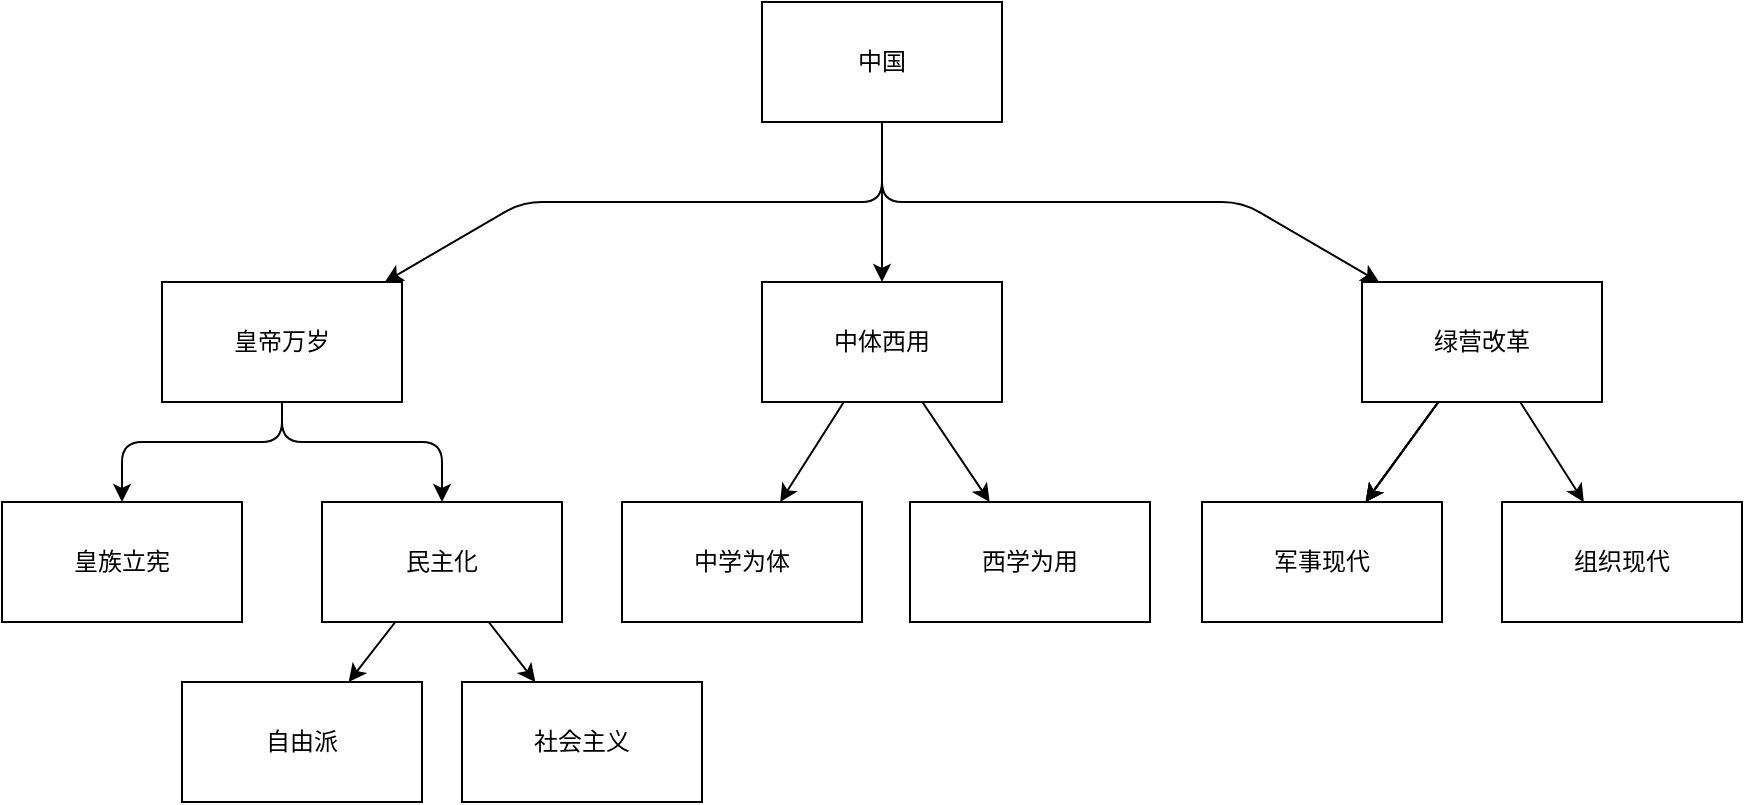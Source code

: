 <mxfile>
    <diagram id="YL8090y7CSMv1hHDRcKR" name="第 1 页">
        <mxGraphModel dx="1391" dy="444" grid="1" gridSize="10" guides="1" tooltips="1" connect="1" arrows="1" fold="1" page="1" pageScale="1" pageWidth="827" pageHeight="1169" math="0" shadow="0">
            <root>
                <mxCell id="0"/>
                <mxCell id="1" parent="0"/>
                <mxCell id="4" value="" style="edgeStyle=none;html=1;" parent="1" source="2" target="3" edge="1">
                    <mxGeometry relative="1" as="geometry">
                        <Array as="points">
                            <mxPoint x="280" y="240"/>
                            <mxPoint x="100" y="240"/>
                        </Array>
                    </mxGeometry>
                </mxCell>
                <mxCell id="6" value="" style="edgeStyle=none;html=1;" parent="1" source="2" target="5" edge="1">
                    <mxGeometry relative="1" as="geometry"/>
                </mxCell>
                <mxCell id="8" value="" style="edgeStyle=none;html=1;" parent="1" source="2" target="7" edge="1">
                    <mxGeometry relative="1" as="geometry">
                        <Array as="points">
                            <mxPoint x="280" y="240"/>
                            <mxPoint x="460" y="240"/>
                        </Array>
                    </mxGeometry>
                </mxCell>
                <mxCell id="2" value="中国" style="rounded=0;whiteSpace=wrap;html=1;" parent="1" vertex="1">
                    <mxGeometry x="220" y="140" width="120" height="60" as="geometry"/>
                </mxCell>
                <mxCell id="10" value="" style="edgeStyle=none;html=1;" parent="1" source="3" target="9" edge="1">
                    <mxGeometry relative="1" as="geometry">
                        <Array as="points">
                            <mxPoint x="-20" y="360"/>
                            <mxPoint x="-100" y="360"/>
                        </Array>
                    </mxGeometry>
                </mxCell>
                <mxCell id="12" value="" style="edgeStyle=none;html=1;" parent="1" source="3" target="11" edge="1">
                    <mxGeometry relative="1" as="geometry">
                        <Array as="points">
                            <mxPoint x="-20" y="360"/>
                            <mxPoint x="60" y="360"/>
                        </Array>
                    </mxGeometry>
                </mxCell>
                <mxCell id="3" value="皇帝万岁" style="rounded=0;whiteSpace=wrap;html=1;" parent="1" vertex="1">
                    <mxGeometry x="-80" y="280" width="120" height="60" as="geometry"/>
                </mxCell>
                <mxCell id="14" value="" style="edgeStyle=none;html=1;" parent="1" source="5" target="13" edge="1">
                    <mxGeometry relative="1" as="geometry"/>
                </mxCell>
                <mxCell id="16" value="" style="edgeStyle=none;html=1;" parent="1" source="5" target="15" edge="1">
                    <mxGeometry relative="1" as="geometry"/>
                </mxCell>
                <mxCell id="5" value="中体西用" style="whiteSpace=wrap;html=1;rounded=0;" parent="1" vertex="1">
                    <mxGeometry x="220" y="280" width="120" height="60" as="geometry"/>
                </mxCell>
                <mxCell id="18" value="" style="edgeStyle=none;html=1;" parent="1" source="7" target="17" edge="1">
                    <mxGeometry relative="1" as="geometry"/>
                </mxCell>
                <mxCell id="19" value="" style="edgeStyle=none;html=1;" parent="1" source="7" target="17" edge="1">
                    <mxGeometry relative="1" as="geometry"/>
                </mxCell>
                <mxCell id="20" value="" style="edgeStyle=none;html=1;" parent="1" source="7" target="17" edge="1">
                    <mxGeometry relative="1" as="geometry"/>
                </mxCell>
                <mxCell id="22" value="" style="edgeStyle=none;html=1;" parent="1" source="7" target="21" edge="1">
                    <mxGeometry relative="1" as="geometry"/>
                </mxCell>
                <mxCell id="7" value="绿营改革" style="whiteSpace=wrap;html=1;rounded=0;" parent="1" vertex="1">
                    <mxGeometry x="520" y="280" width="120" height="60" as="geometry"/>
                </mxCell>
                <mxCell id="9" value="皇族立宪" style="whiteSpace=wrap;html=1;rounded=0;" parent="1" vertex="1">
                    <mxGeometry x="-160" y="390" width="120" height="60" as="geometry"/>
                </mxCell>
                <mxCell id="24" value="" style="edgeStyle=none;html=1;" parent="1" source="11" target="23" edge="1">
                    <mxGeometry relative="1" as="geometry"/>
                </mxCell>
                <mxCell id="26" value="" style="edgeStyle=none;html=1;" parent="1" source="11" target="25" edge="1">
                    <mxGeometry relative="1" as="geometry"/>
                </mxCell>
                <mxCell id="11" value="民主化" style="whiteSpace=wrap;html=1;rounded=0;" parent="1" vertex="1">
                    <mxGeometry y="390" width="120" height="60" as="geometry"/>
                </mxCell>
                <mxCell id="13" value="中学为体" style="whiteSpace=wrap;html=1;rounded=0;" parent="1" vertex="1">
                    <mxGeometry x="150" y="390" width="120" height="60" as="geometry"/>
                </mxCell>
                <mxCell id="15" value="西学为用" style="whiteSpace=wrap;html=1;rounded=0;" parent="1" vertex="1">
                    <mxGeometry x="294" y="390" width="120" height="60" as="geometry"/>
                </mxCell>
                <mxCell id="17" value="军事现代" style="whiteSpace=wrap;html=1;rounded=0;" parent="1" vertex="1">
                    <mxGeometry x="440" y="390" width="120" height="60" as="geometry"/>
                </mxCell>
                <mxCell id="21" value="组织现代" style="whiteSpace=wrap;html=1;rounded=0;" parent="1" vertex="1">
                    <mxGeometry x="590" y="390" width="120" height="60" as="geometry"/>
                </mxCell>
                <mxCell id="23" value="自由派" style="whiteSpace=wrap;html=1;rounded=0;" parent="1" vertex="1">
                    <mxGeometry x="-70" y="480" width="120" height="60" as="geometry"/>
                </mxCell>
                <mxCell id="25" value="社会主义" style="whiteSpace=wrap;html=1;rounded=0;" parent="1" vertex="1">
                    <mxGeometry x="70" y="480" width="120" height="60" as="geometry"/>
                </mxCell>
            </root>
        </mxGraphModel>
    </diagram>
</mxfile>